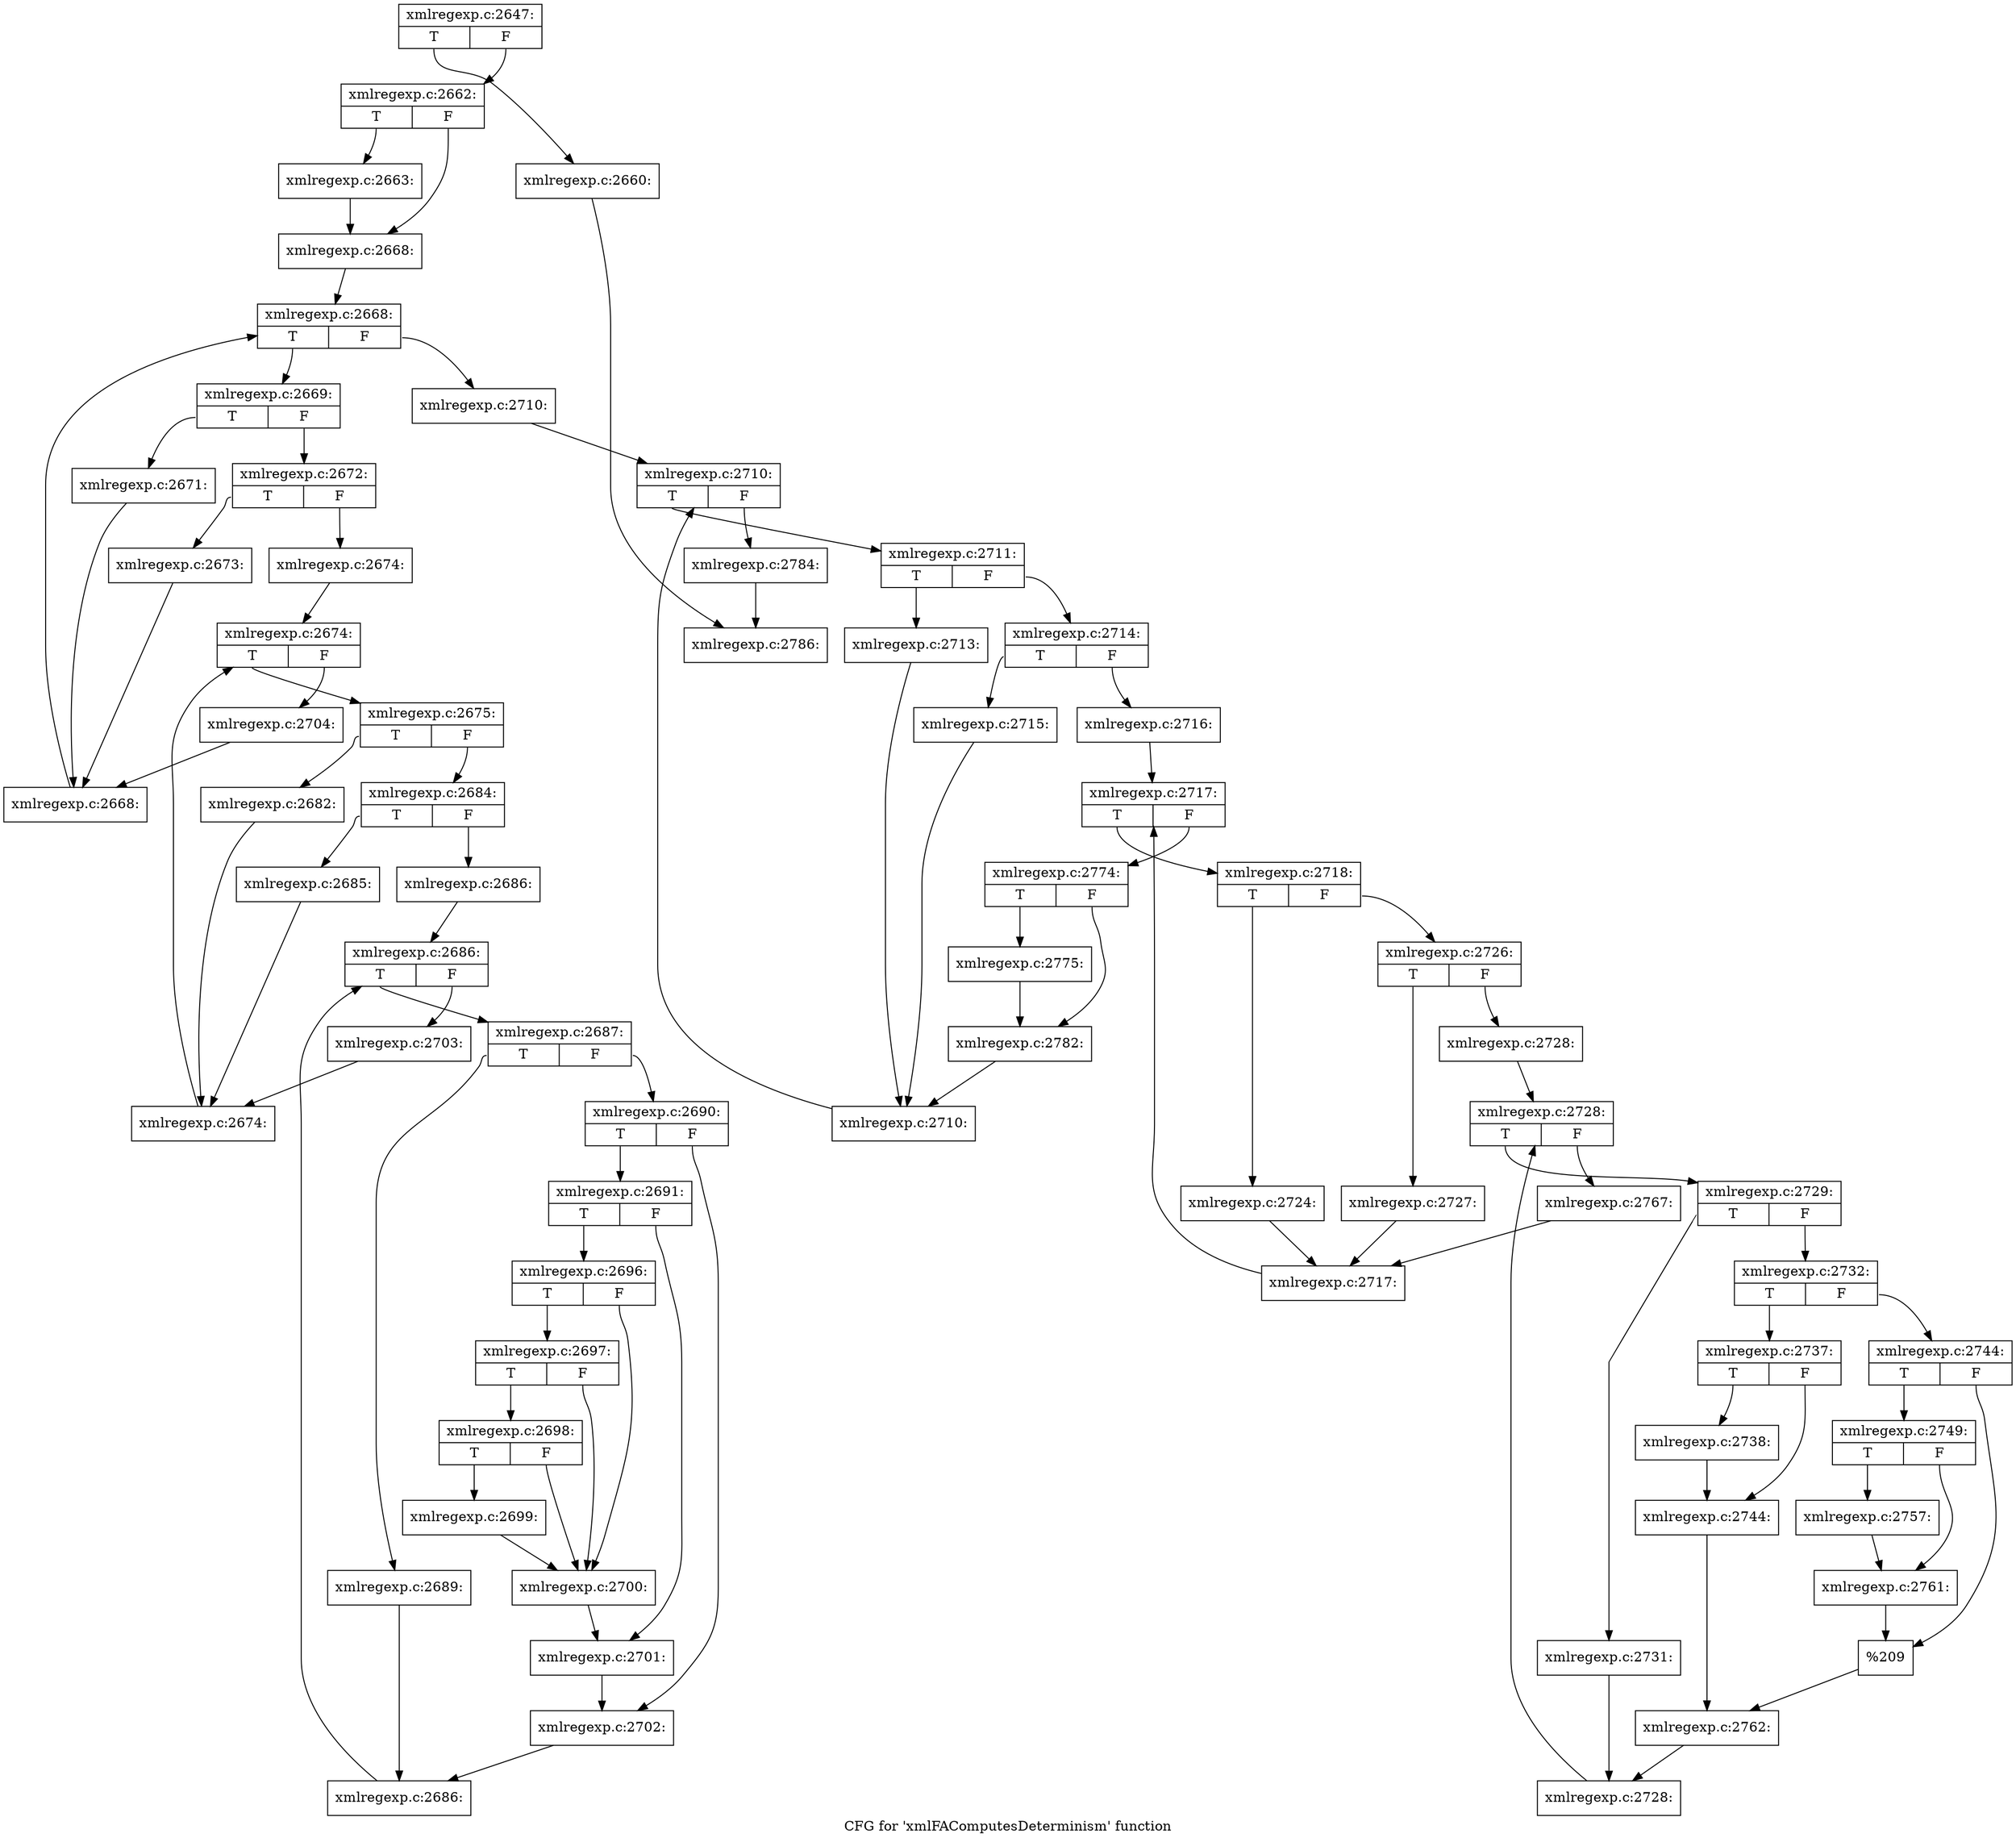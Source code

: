digraph "CFG for 'xmlFAComputesDeterminism' function" {
	label="CFG for 'xmlFAComputesDeterminism' function";

	Node0x4139bf0 [shape=record,label="{xmlregexp.c:2647:|{<s0>T|<s1>F}}"];
	Node0x4139bf0:s0 -> Node0x4429c10;
	Node0x4139bf0:s1 -> Node0x4429c60;
	Node0x4429c10 [shape=record,label="{xmlregexp.c:2660:}"];
	Node0x4429c10 -> Node0x4427f40;
	Node0x4429c60 [shape=record,label="{xmlregexp.c:2662:|{<s0>T|<s1>F}}"];
	Node0x4429c60:s0 -> Node0x442a3e0;
	Node0x4429c60:s1 -> Node0x442a430;
	Node0x442a3e0 [shape=record,label="{xmlregexp.c:2663:}"];
	Node0x442a3e0 -> Node0x442a430;
	Node0x442a430 [shape=record,label="{xmlregexp.c:2668:}"];
	Node0x442a430 -> Node0x442aba0;
	Node0x442aba0 [shape=record,label="{xmlregexp.c:2668:|{<s0>T|<s1>F}}"];
	Node0x442aba0:s0 -> Node0x442ae80;
	Node0x442aba0:s1 -> Node0x442aa00;
	Node0x442ae80 [shape=record,label="{xmlregexp.c:2669:|{<s0>T|<s1>F}}"];
	Node0x442ae80:s0 -> Node0x442b6f0;
	Node0x442ae80:s1 -> Node0x442b740;
	Node0x442b6f0 [shape=record,label="{xmlregexp.c:2671:}"];
	Node0x442b6f0 -> Node0x442adf0;
	Node0x442b740 [shape=record,label="{xmlregexp.c:2672:|{<s0>T|<s1>F}}"];
	Node0x442b740:s0 -> Node0x442baf0;
	Node0x442b740:s1 -> Node0x442bb40;
	Node0x442baf0 [shape=record,label="{xmlregexp.c:2673:}"];
	Node0x442baf0 -> Node0x442adf0;
	Node0x442bb40 [shape=record,label="{xmlregexp.c:2674:}"];
	Node0x442bb40 -> Node0x442c150;
	Node0x442c150 [shape=record,label="{xmlregexp.c:2674:|{<s0>T|<s1>F}}"];
	Node0x442c150:s0 -> Node0x442c430;
	Node0x442c150:s1 -> Node0x442bfb0;
	Node0x442c430 [shape=record,label="{xmlregexp.c:2675:|{<s0>T|<s1>F}}"];
	Node0x442c430:s0 -> Node0x442cca0;
	Node0x442c430:s1 -> Node0x442ccf0;
	Node0x442cca0 [shape=record,label="{xmlregexp.c:2682:}"];
	Node0x442cca0 -> Node0x442c3a0;
	Node0x442ccf0 [shape=record,label="{xmlregexp.c:2684:|{<s0>T|<s1>F}}"];
	Node0x442ccf0:s0 -> Node0x442d2a0;
	Node0x442ccf0:s1 -> Node0x442d2f0;
	Node0x442d2a0 [shape=record,label="{xmlregexp.c:2685:}"];
	Node0x442d2a0 -> Node0x442c3a0;
	Node0x442d2f0 [shape=record,label="{xmlregexp.c:2686:}"];
	Node0x442d2f0 -> Node0x442d930;
	Node0x442d930 [shape=record,label="{xmlregexp.c:2686:|{<s0>T|<s1>F}}"];
	Node0x442d930:s0 -> Node0x442dc10;
	Node0x442d930:s1 -> Node0x442d790;
	Node0x442dc10 [shape=record,label="{xmlregexp.c:2687:|{<s0>T|<s1>F}}"];
	Node0x442dc10:s0 -> Node0x442e350;
	Node0x442dc10:s1 -> Node0x442e3a0;
	Node0x442e350 [shape=record,label="{xmlregexp.c:2689:}"];
	Node0x442e350 -> Node0x442db80;
	Node0x442e3a0 [shape=record,label="{xmlregexp.c:2690:|{<s0>T|<s1>F}}"];
	Node0x442e3a0:s0 -> Node0x442e8b0;
	Node0x442e3a0:s1 -> Node0x442e900;
	Node0x442e8b0 [shape=record,label="{xmlregexp.c:2691:|{<s0>T|<s1>F}}"];
	Node0x442e8b0:s0 -> Node0x442edf0;
	Node0x442e8b0:s1 -> Node0x442ee40;
	Node0x442edf0 [shape=record,label="{xmlregexp.c:2696:|{<s0>T|<s1>F}}"];
	Node0x442edf0:s0 -> Node0x442f580;
	Node0x442edf0:s1 -> Node0x442f4b0;
	Node0x442f580 [shape=record,label="{xmlregexp.c:2697:|{<s0>T|<s1>F}}"];
	Node0x442f580:s0 -> Node0x442f500;
	Node0x442f580:s1 -> Node0x442f4b0;
	Node0x442f500 [shape=record,label="{xmlregexp.c:2698:|{<s0>T|<s1>F}}"];
	Node0x442f500:s0 -> Node0x442f460;
	Node0x442f500:s1 -> Node0x442f4b0;
	Node0x442f460 [shape=record,label="{xmlregexp.c:2699:}"];
	Node0x442f460 -> Node0x442f4b0;
	Node0x442f4b0 [shape=record,label="{xmlregexp.c:2700:}"];
	Node0x442f4b0 -> Node0x442ee40;
	Node0x442ee40 [shape=record,label="{xmlregexp.c:2701:}"];
	Node0x442ee40 -> Node0x442e900;
	Node0x442e900 [shape=record,label="{xmlregexp.c:2702:}"];
	Node0x442e900 -> Node0x442db80;
	Node0x442db80 [shape=record,label="{xmlregexp.c:2686:}"];
	Node0x442db80 -> Node0x442d930;
	Node0x442d790 [shape=record,label="{xmlregexp.c:2703:}"];
	Node0x442d790 -> Node0x442c3a0;
	Node0x442c3a0 [shape=record,label="{xmlregexp.c:2674:}"];
	Node0x442c3a0 -> Node0x442c150;
	Node0x442bfb0 [shape=record,label="{xmlregexp.c:2704:}"];
	Node0x442bfb0 -> Node0x442adf0;
	Node0x442adf0 [shape=record,label="{xmlregexp.c:2668:}"];
	Node0x442adf0 -> Node0x442aba0;
	Node0x442aa00 [shape=record,label="{xmlregexp.c:2710:}"];
	Node0x442aa00 -> Node0x442fef0;
	Node0x442fef0 [shape=record,label="{xmlregexp.c:2710:|{<s0>T|<s1>F}}"];
	Node0x442fef0:s0 -> Node0x4431e40;
	Node0x442fef0:s1 -> Node0x3f7e420;
	Node0x4431e40 [shape=record,label="{xmlregexp.c:2711:|{<s0>T|<s1>F}}"];
	Node0x4431e40:s0 -> Node0x4432630;
	Node0x4431e40:s1 -> Node0x4432680;
	Node0x4432630 [shape=record,label="{xmlregexp.c:2713:}"];
	Node0x4432630 -> Node0x4431df0;
	Node0x4432680 [shape=record,label="{xmlregexp.c:2714:|{<s0>T|<s1>F}}"];
	Node0x4432680:s0 -> Node0x44329f0;
	Node0x4432680:s1 -> Node0x4432a40;
	Node0x44329f0 [shape=record,label="{xmlregexp.c:2715:}"];
	Node0x44329f0 -> Node0x4431df0;
	Node0x4432a40 [shape=record,label="{xmlregexp.c:2716:}"];
	Node0x4432a40 -> Node0x4433120;
	Node0x4433120 [shape=record,label="{xmlregexp.c:2717:|{<s0>T|<s1>F}}"];
	Node0x4433120:s0 -> Node0x4433380;
	Node0x4433120:s1 -> Node0x4432fc0;
	Node0x4433380 [shape=record,label="{xmlregexp.c:2718:|{<s0>T|<s1>F}}"];
	Node0x4433380:s0 -> Node0x4433b70;
	Node0x4433380:s1 -> Node0x4433bc0;
	Node0x4433b70 [shape=record,label="{xmlregexp.c:2724:}"];
	Node0x4433b70 -> Node0x4433330;
	Node0x4433bc0 [shape=record,label="{xmlregexp.c:2726:|{<s0>T|<s1>F}}"];
	Node0x4433bc0:s0 -> Node0x44340f0;
	Node0x4433bc0:s1 -> Node0x4434140;
	Node0x44340f0 [shape=record,label="{xmlregexp.c:2727:}"];
	Node0x44340f0 -> Node0x4433330;
	Node0x4434140 [shape=record,label="{xmlregexp.c:2728:}"];
	Node0x4434140 -> Node0x4434740;
	Node0x4434740 [shape=record,label="{xmlregexp.c:2728:|{<s0>T|<s1>F}}"];
	Node0x4434740:s0 -> Node0x44349a0;
	Node0x4434740:s1 -> Node0x44345e0;
	Node0x44349a0 [shape=record,label="{xmlregexp.c:2729:|{<s0>T|<s1>F}}"];
	Node0x44349a0:s0 -> Node0x4435060;
	Node0x44349a0:s1 -> Node0x44350b0;
	Node0x4435060 [shape=record,label="{xmlregexp.c:2731:}"];
	Node0x4435060 -> Node0x4434950;
	Node0x44350b0 [shape=record,label="{xmlregexp.c:2732:|{<s0>T|<s1>F}}"];
	Node0x44350b0:s0 -> Node0x4435580;
	Node0x44350b0:s1 -> Node0x4435620;
	Node0x4435580 [shape=record,label="{xmlregexp.c:2737:|{<s0>T|<s1>F}}"];
	Node0x4435580:s0 -> Node0x4435a90;
	Node0x4435580:s1 -> Node0x4435ae0;
	Node0x4435a90 [shape=record,label="{xmlregexp.c:2738:}"];
	Node0x4435a90 -> Node0x4435ae0;
	Node0x4435ae0 [shape=record,label="{xmlregexp.c:2744:}"];
	Node0x4435ae0 -> Node0x44355d0;
	Node0x4435620 [shape=record,label="{xmlregexp.c:2744:|{<s0>T|<s1>F}}"];
	Node0x4435620:s0 -> Node0x4437020;
	Node0x4435620:s1 -> Node0x4437070;
	Node0x4437020 [shape=record,label="{xmlregexp.c:2749:|{<s0>T|<s1>F}}"];
	Node0x4437020:s0 -> Node0x4436330;
	Node0x4437020:s1 -> Node0x44379a0;
	Node0x4436330 [shape=record,label="{xmlregexp.c:2757:}"];
	Node0x4436330 -> Node0x44379a0;
	Node0x44379a0 [shape=record,label="{xmlregexp.c:2761:}"];
	Node0x44379a0 -> Node0x4437070;
	Node0x4437070 [shape=record,label="{%209}"];
	Node0x4437070 -> Node0x44355d0;
	Node0x44355d0 [shape=record,label="{xmlregexp.c:2762:}"];
	Node0x44355d0 -> Node0x4434950;
	Node0x4434950 [shape=record,label="{xmlregexp.c:2728:}"];
	Node0x4434950 -> Node0x4434740;
	Node0x44345e0 [shape=record,label="{xmlregexp.c:2767:}"];
	Node0x44345e0 -> Node0x4433330;
	Node0x4433330 [shape=record,label="{xmlregexp.c:2717:}"];
	Node0x4433330 -> Node0x4433120;
	Node0x4432fc0 [shape=record,label="{xmlregexp.c:2774:|{<s0>T|<s1>F}}"];
	Node0x4432fc0:s0 -> Node0x4439140;
	Node0x4432fc0:s1 -> Node0x4439190;
	Node0x4439140 [shape=record,label="{xmlregexp.c:2775:}"];
	Node0x4439140 -> Node0x4439190;
	Node0x4439190 [shape=record,label="{xmlregexp.c:2782:}"];
	Node0x4439190 -> Node0x4431df0;
	Node0x4431df0 [shape=record,label="{xmlregexp.c:2710:}"];
	Node0x4431df0 -> Node0x442fef0;
	Node0x3f7e420 [shape=record,label="{xmlregexp.c:2784:}"];
	Node0x3f7e420 -> Node0x4427f40;
	Node0x4427f40 [shape=record,label="{xmlregexp.c:2786:}"];
}
